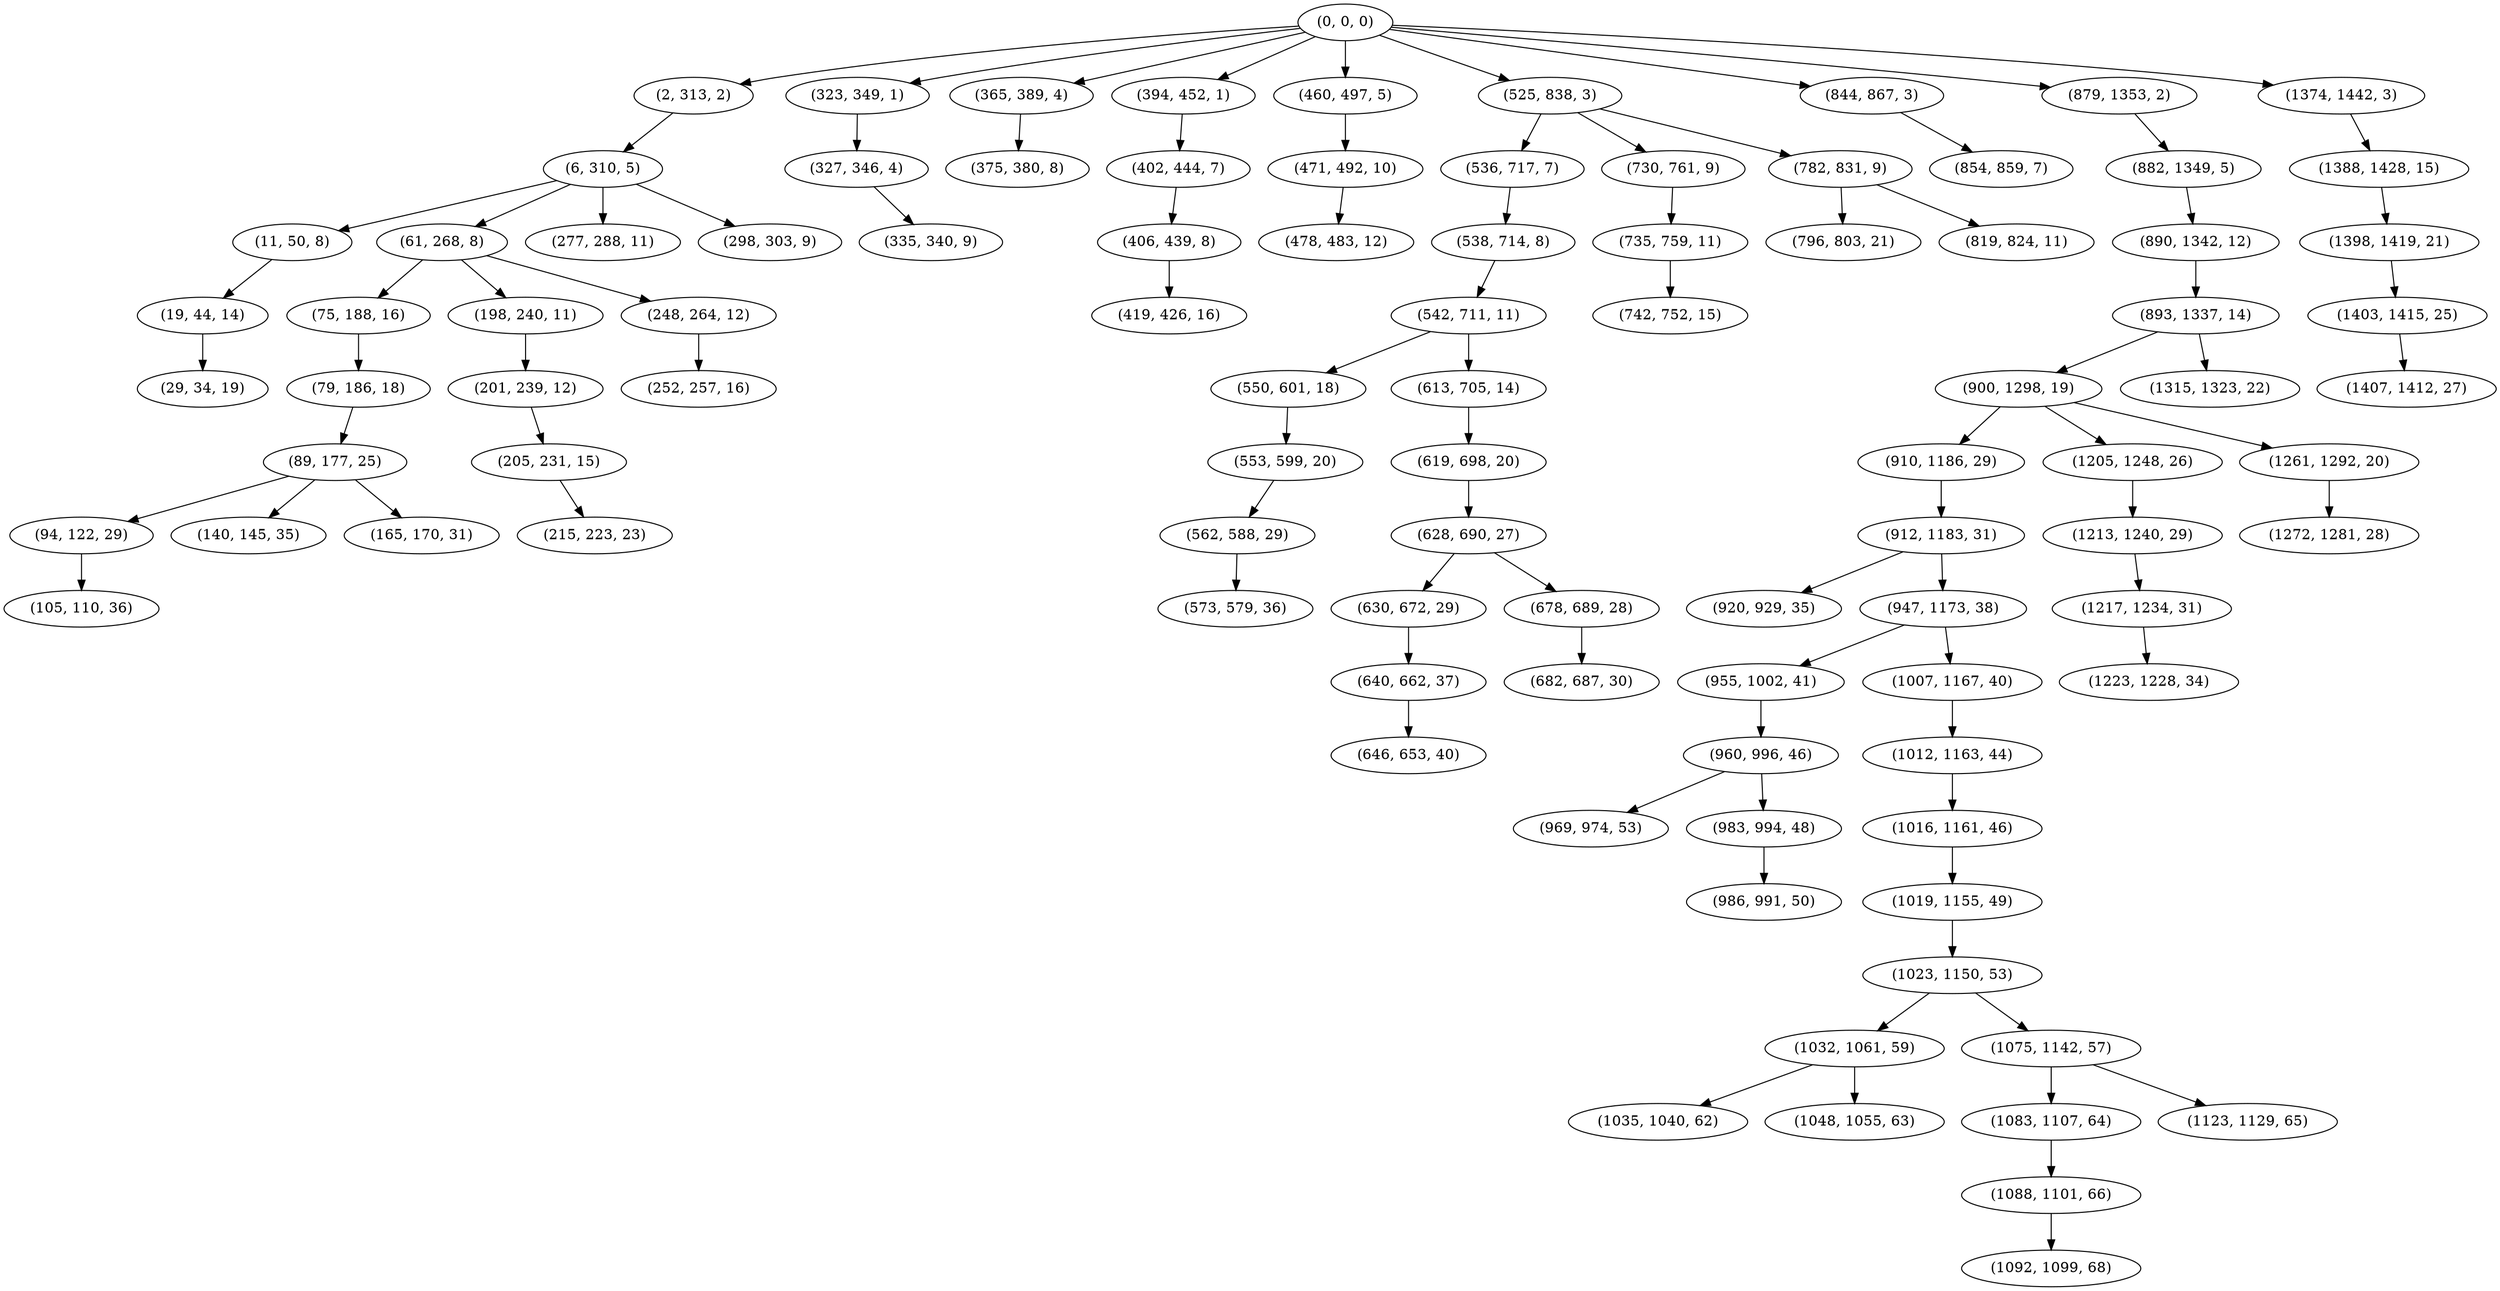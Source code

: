 digraph tree {
    "(0, 0, 0)";
    "(2, 313, 2)";
    "(6, 310, 5)";
    "(11, 50, 8)";
    "(19, 44, 14)";
    "(29, 34, 19)";
    "(61, 268, 8)";
    "(75, 188, 16)";
    "(79, 186, 18)";
    "(89, 177, 25)";
    "(94, 122, 29)";
    "(105, 110, 36)";
    "(140, 145, 35)";
    "(165, 170, 31)";
    "(198, 240, 11)";
    "(201, 239, 12)";
    "(205, 231, 15)";
    "(215, 223, 23)";
    "(248, 264, 12)";
    "(252, 257, 16)";
    "(277, 288, 11)";
    "(298, 303, 9)";
    "(323, 349, 1)";
    "(327, 346, 4)";
    "(335, 340, 9)";
    "(365, 389, 4)";
    "(375, 380, 8)";
    "(394, 452, 1)";
    "(402, 444, 7)";
    "(406, 439, 8)";
    "(419, 426, 16)";
    "(460, 497, 5)";
    "(471, 492, 10)";
    "(478, 483, 12)";
    "(525, 838, 3)";
    "(536, 717, 7)";
    "(538, 714, 8)";
    "(542, 711, 11)";
    "(550, 601, 18)";
    "(553, 599, 20)";
    "(562, 588, 29)";
    "(573, 579, 36)";
    "(613, 705, 14)";
    "(619, 698, 20)";
    "(628, 690, 27)";
    "(630, 672, 29)";
    "(640, 662, 37)";
    "(646, 653, 40)";
    "(678, 689, 28)";
    "(682, 687, 30)";
    "(730, 761, 9)";
    "(735, 759, 11)";
    "(742, 752, 15)";
    "(782, 831, 9)";
    "(796, 803, 21)";
    "(819, 824, 11)";
    "(844, 867, 3)";
    "(854, 859, 7)";
    "(879, 1353, 2)";
    "(882, 1349, 5)";
    "(890, 1342, 12)";
    "(893, 1337, 14)";
    "(900, 1298, 19)";
    "(910, 1186, 29)";
    "(912, 1183, 31)";
    "(920, 929, 35)";
    "(947, 1173, 38)";
    "(955, 1002, 41)";
    "(960, 996, 46)";
    "(969, 974, 53)";
    "(983, 994, 48)";
    "(986, 991, 50)";
    "(1007, 1167, 40)";
    "(1012, 1163, 44)";
    "(1016, 1161, 46)";
    "(1019, 1155, 49)";
    "(1023, 1150, 53)";
    "(1032, 1061, 59)";
    "(1035, 1040, 62)";
    "(1048, 1055, 63)";
    "(1075, 1142, 57)";
    "(1083, 1107, 64)";
    "(1088, 1101, 66)";
    "(1092, 1099, 68)";
    "(1123, 1129, 65)";
    "(1205, 1248, 26)";
    "(1213, 1240, 29)";
    "(1217, 1234, 31)";
    "(1223, 1228, 34)";
    "(1261, 1292, 20)";
    "(1272, 1281, 28)";
    "(1315, 1323, 22)";
    "(1374, 1442, 3)";
    "(1388, 1428, 15)";
    "(1398, 1419, 21)";
    "(1403, 1415, 25)";
    "(1407, 1412, 27)";
    "(0, 0, 0)" -> "(2, 313, 2)";
    "(0, 0, 0)" -> "(323, 349, 1)";
    "(0, 0, 0)" -> "(365, 389, 4)";
    "(0, 0, 0)" -> "(394, 452, 1)";
    "(0, 0, 0)" -> "(460, 497, 5)";
    "(0, 0, 0)" -> "(525, 838, 3)";
    "(0, 0, 0)" -> "(844, 867, 3)";
    "(0, 0, 0)" -> "(879, 1353, 2)";
    "(0, 0, 0)" -> "(1374, 1442, 3)";
    "(2, 313, 2)" -> "(6, 310, 5)";
    "(6, 310, 5)" -> "(11, 50, 8)";
    "(6, 310, 5)" -> "(61, 268, 8)";
    "(6, 310, 5)" -> "(277, 288, 11)";
    "(6, 310, 5)" -> "(298, 303, 9)";
    "(11, 50, 8)" -> "(19, 44, 14)";
    "(19, 44, 14)" -> "(29, 34, 19)";
    "(61, 268, 8)" -> "(75, 188, 16)";
    "(61, 268, 8)" -> "(198, 240, 11)";
    "(61, 268, 8)" -> "(248, 264, 12)";
    "(75, 188, 16)" -> "(79, 186, 18)";
    "(79, 186, 18)" -> "(89, 177, 25)";
    "(89, 177, 25)" -> "(94, 122, 29)";
    "(89, 177, 25)" -> "(140, 145, 35)";
    "(89, 177, 25)" -> "(165, 170, 31)";
    "(94, 122, 29)" -> "(105, 110, 36)";
    "(198, 240, 11)" -> "(201, 239, 12)";
    "(201, 239, 12)" -> "(205, 231, 15)";
    "(205, 231, 15)" -> "(215, 223, 23)";
    "(248, 264, 12)" -> "(252, 257, 16)";
    "(323, 349, 1)" -> "(327, 346, 4)";
    "(327, 346, 4)" -> "(335, 340, 9)";
    "(365, 389, 4)" -> "(375, 380, 8)";
    "(394, 452, 1)" -> "(402, 444, 7)";
    "(402, 444, 7)" -> "(406, 439, 8)";
    "(406, 439, 8)" -> "(419, 426, 16)";
    "(460, 497, 5)" -> "(471, 492, 10)";
    "(471, 492, 10)" -> "(478, 483, 12)";
    "(525, 838, 3)" -> "(536, 717, 7)";
    "(525, 838, 3)" -> "(730, 761, 9)";
    "(525, 838, 3)" -> "(782, 831, 9)";
    "(536, 717, 7)" -> "(538, 714, 8)";
    "(538, 714, 8)" -> "(542, 711, 11)";
    "(542, 711, 11)" -> "(550, 601, 18)";
    "(542, 711, 11)" -> "(613, 705, 14)";
    "(550, 601, 18)" -> "(553, 599, 20)";
    "(553, 599, 20)" -> "(562, 588, 29)";
    "(562, 588, 29)" -> "(573, 579, 36)";
    "(613, 705, 14)" -> "(619, 698, 20)";
    "(619, 698, 20)" -> "(628, 690, 27)";
    "(628, 690, 27)" -> "(630, 672, 29)";
    "(628, 690, 27)" -> "(678, 689, 28)";
    "(630, 672, 29)" -> "(640, 662, 37)";
    "(640, 662, 37)" -> "(646, 653, 40)";
    "(678, 689, 28)" -> "(682, 687, 30)";
    "(730, 761, 9)" -> "(735, 759, 11)";
    "(735, 759, 11)" -> "(742, 752, 15)";
    "(782, 831, 9)" -> "(796, 803, 21)";
    "(782, 831, 9)" -> "(819, 824, 11)";
    "(844, 867, 3)" -> "(854, 859, 7)";
    "(879, 1353, 2)" -> "(882, 1349, 5)";
    "(882, 1349, 5)" -> "(890, 1342, 12)";
    "(890, 1342, 12)" -> "(893, 1337, 14)";
    "(893, 1337, 14)" -> "(900, 1298, 19)";
    "(893, 1337, 14)" -> "(1315, 1323, 22)";
    "(900, 1298, 19)" -> "(910, 1186, 29)";
    "(900, 1298, 19)" -> "(1205, 1248, 26)";
    "(900, 1298, 19)" -> "(1261, 1292, 20)";
    "(910, 1186, 29)" -> "(912, 1183, 31)";
    "(912, 1183, 31)" -> "(920, 929, 35)";
    "(912, 1183, 31)" -> "(947, 1173, 38)";
    "(947, 1173, 38)" -> "(955, 1002, 41)";
    "(947, 1173, 38)" -> "(1007, 1167, 40)";
    "(955, 1002, 41)" -> "(960, 996, 46)";
    "(960, 996, 46)" -> "(969, 974, 53)";
    "(960, 996, 46)" -> "(983, 994, 48)";
    "(983, 994, 48)" -> "(986, 991, 50)";
    "(1007, 1167, 40)" -> "(1012, 1163, 44)";
    "(1012, 1163, 44)" -> "(1016, 1161, 46)";
    "(1016, 1161, 46)" -> "(1019, 1155, 49)";
    "(1019, 1155, 49)" -> "(1023, 1150, 53)";
    "(1023, 1150, 53)" -> "(1032, 1061, 59)";
    "(1023, 1150, 53)" -> "(1075, 1142, 57)";
    "(1032, 1061, 59)" -> "(1035, 1040, 62)";
    "(1032, 1061, 59)" -> "(1048, 1055, 63)";
    "(1075, 1142, 57)" -> "(1083, 1107, 64)";
    "(1075, 1142, 57)" -> "(1123, 1129, 65)";
    "(1083, 1107, 64)" -> "(1088, 1101, 66)";
    "(1088, 1101, 66)" -> "(1092, 1099, 68)";
    "(1205, 1248, 26)" -> "(1213, 1240, 29)";
    "(1213, 1240, 29)" -> "(1217, 1234, 31)";
    "(1217, 1234, 31)" -> "(1223, 1228, 34)";
    "(1261, 1292, 20)" -> "(1272, 1281, 28)";
    "(1374, 1442, 3)" -> "(1388, 1428, 15)";
    "(1388, 1428, 15)" -> "(1398, 1419, 21)";
    "(1398, 1419, 21)" -> "(1403, 1415, 25)";
    "(1403, 1415, 25)" -> "(1407, 1412, 27)";
}
